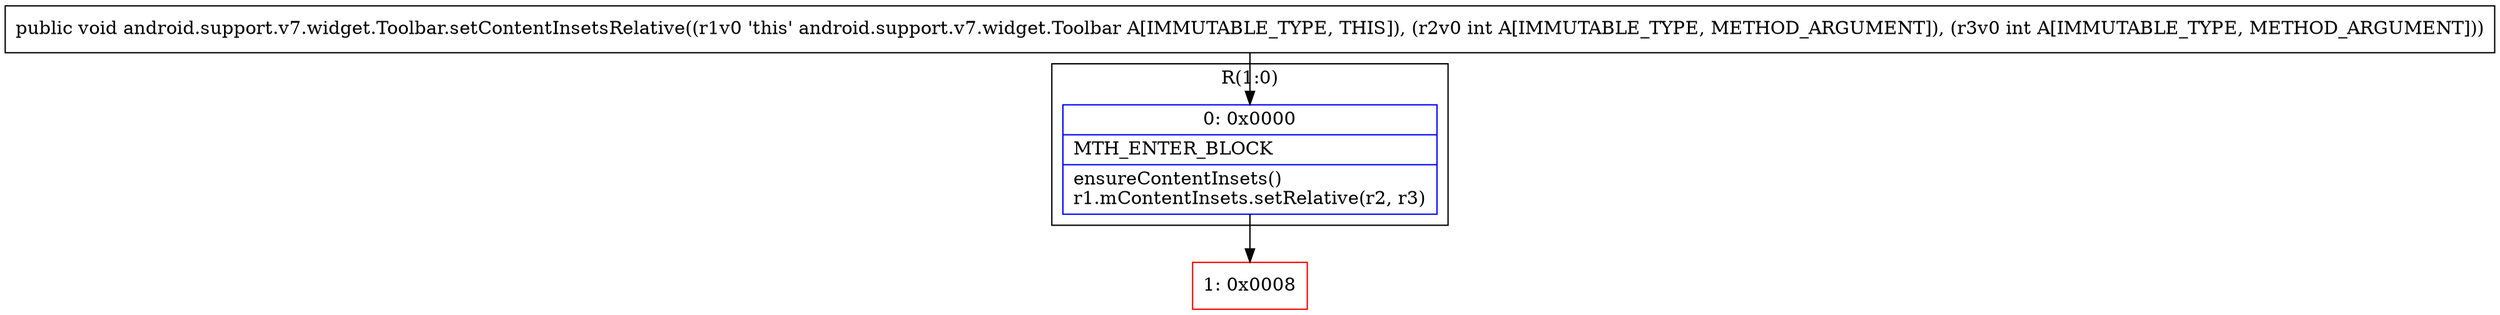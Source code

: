 digraph "CFG forandroid.support.v7.widget.Toolbar.setContentInsetsRelative(II)V" {
subgraph cluster_Region_1475755165 {
label = "R(1:0)";
node [shape=record,color=blue];
Node_0 [shape=record,label="{0\:\ 0x0000|MTH_ENTER_BLOCK\l|ensureContentInsets()\lr1.mContentInsets.setRelative(r2, r3)\l}"];
}
Node_1 [shape=record,color=red,label="{1\:\ 0x0008}"];
MethodNode[shape=record,label="{public void android.support.v7.widget.Toolbar.setContentInsetsRelative((r1v0 'this' android.support.v7.widget.Toolbar A[IMMUTABLE_TYPE, THIS]), (r2v0 int A[IMMUTABLE_TYPE, METHOD_ARGUMENT]), (r3v0 int A[IMMUTABLE_TYPE, METHOD_ARGUMENT])) }"];
MethodNode -> Node_0;
Node_0 -> Node_1;
}

